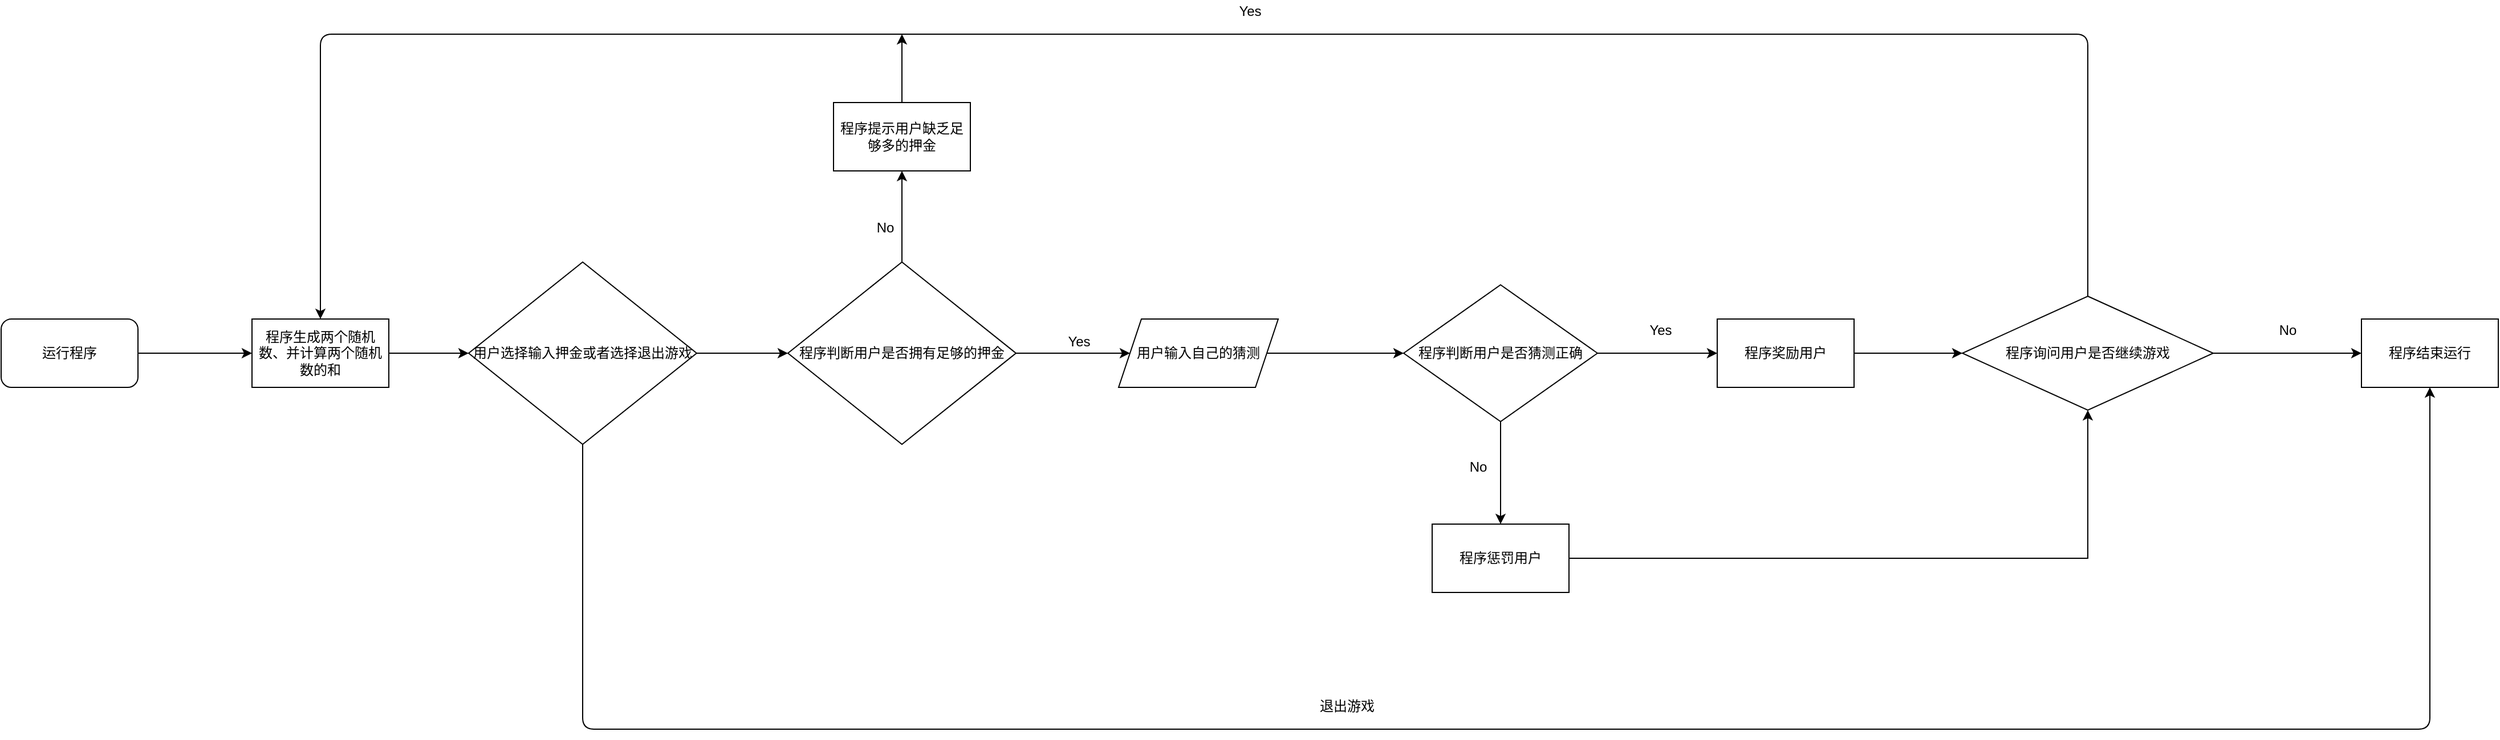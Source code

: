 <mxfile version="15.3.8" type="device"><diagram id="7awbOPwM3QB3dHIbn2Wf" name="第 1 页"><mxGraphModel dx="1577" dy="2039" grid="1" gridSize="10" guides="1" tooltips="1" connect="1" arrows="1" fold="1" page="1" pageScale="1" pageWidth="827" pageHeight="1169" math="0" shadow="0"><root><mxCell id="0"/><mxCell id="1" parent="0"/><mxCell id="lS_EJi2VxyXvjBVc6uv9-5" value="" style="edgeStyle=orthogonalEdgeStyle;rounded=0;orthogonalLoop=1;jettySize=auto;html=1;" parent="1" source="lS_EJi2VxyXvjBVc6uv9-1" target="lS_EJi2VxyXvjBVc6uv9-2" edge="1"><mxGeometry relative="1" as="geometry"/></mxCell><mxCell id="lS_EJi2VxyXvjBVc6uv9-1" value="运行程序" style="rounded=1;whiteSpace=wrap;html=1;" parent="1" vertex="1"><mxGeometry x="30" y="130" width="120" height="60" as="geometry"/></mxCell><mxCell id="-5ZMCxnpvyRumrW_Ovow-6" value="" style="edgeStyle=orthogonalEdgeStyle;rounded=0;orthogonalLoop=1;jettySize=auto;html=1;" edge="1" parent="1" source="lS_EJi2VxyXvjBVc6uv9-2" target="-5ZMCxnpvyRumrW_Ovow-2"><mxGeometry relative="1" as="geometry"/></mxCell><mxCell id="lS_EJi2VxyXvjBVc6uv9-2" value="程序生成两个随机数、并计算两个随机数的和" style="whiteSpace=wrap;html=1;" parent="1" vertex="1"><mxGeometry x="250" y="130" width="120" height="60" as="geometry"/></mxCell><mxCell id="lS_EJi2VxyXvjBVc6uv9-7" value="" style="edgeStyle=orthogonalEdgeStyle;rounded=0;orthogonalLoop=1;jettySize=auto;html=1;" parent="1" source="lS_EJi2VxyXvjBVc6uv9-3" target="lS_EJi2VxyXvjBVc6uv9-4" edge="1"><mxGeometry relative="1" as="geometry"/></mxCell><mxCell id="lS_EJi2VxyXvjBVc6uv9-3" value="用户输入自己的猜测" style="shape=parallelogram;perimeter=parallelogramPerimeter;whiteSpace=wrap;html=1;fixedSize=1;" parent="1" vertex="1"><mxGeometry x="1010" y="130" width="140" height="60" as="geometry"/></mxCell><mxCell id="lS_EJi2VxyXvjBVc6uv9-9" value="" style="edgeStyle=orthogonalEdgeStyle;rounded=0;orthogonalLoop=1;jettySize=auto;html=1;" parent="1" source="lS_EJi2VxyXvjBVc6uv9-4" target="lS_EJi2VxyXvjBVc6uv9-8" edge="1"><mxGeometry relative="1" as="geometry"/></mxCell><mxCell id="lS_EJi2VxyXvjBVc6uv9-12" value="" style="edgeStyle=orthogonalEdgeStyle;rounded=0;orthogonalLoop=1;jettySize=auto;html=1;" parent="1" source="lS_EJi2VxyXvjBVc6uv9-4" target="lS_EJi2VxyXvjBVc6uv9-11" edge="1"><mxGeometry relative="1" as="geometry"/></mxCell><mxCell id="lS_EJi2VxyXvjBVc6uv9-4" value="程序判断用户是否猜测正确" style="rhombus;whiteSpace=wrap;html=1;" parent="1" vertex="1"><mxGeometry x="1260" y="100" width="170" height="120" as="geometry"/></mxCell><mxCell id="lS_EJi2VxyXvjBVc6uv9-16" value="" style="edgeStyle=orthogonalEdgeStyle;rounded=0;orthogonalLoop=1;jettySize=auto;html=1;" parent="1" source="lS_EJi2VxyXvjBVc6uv9-8" target="lS_EJi2VxyXvjBVc6uv9-14" edge="1"><mxGeometry relative="1" as="geometry"/></mxCell><mxCell id="lS_EJi2VxyXvjBVc6uv9-8" value="程序惩罚用户" style="whiteSpace=wrap;html=1;" parent="1" vertex="1"><mxGeometry x="1285" y="310" width="120" height="60" as="geometry"/></mxCell><mxCell id="lS_EJi2VxyXvjBVc6uv9-10" value="No" style="text;html=1;align=center;verticalAlign=middle;resizable=0;points=[];autosize=1;strokeColor=none;fillColor=none;" parent="1" vertex="1"><mxGeometry x="1310" y="250" width="30" height="20" as="geometry"/></mxCell><mxCell id="lS_EJi2VxyXvjBVc6uv9-15" value="" style="edgeStyle=orthogonalEdgeStyle;rounded=0;orthogonalLoop=1;jettySize=auto;html=1;" parent="1" source="lS_EJi2VxyXvjBVc6uv9-11" target="lS_EJi2VxyXvjBVc6uv9-14" edge="1"><mxGeometry relative="1" as="geometry"/></mxCell><mxCell id="lS_EJi2VxyXvjBVc6uv9-11" value="程序奖励用户" style="whiteSpace=wrap;html=1;" parent="1" vertex="1"><mxGeometry x="1535" y="130" width="120" height="60" as="geometry"/></mxCell><mxCell id="lS_EJi2VxyXvjBVc6uv9-13" value="Yes" style="text;html=1;align=center;verticalAlign=middle;resizable=0;points=[];autosize=1;strokeColor=none;fillColor=none;" parent="1" vertex="1"><mxGeometry x="1470" y="130" width="30" height="20" as="geometry"/></mxCell><mxCell id="lS_EJi2VxyXvjBVc6uv9-18" value="" style="edgeStyle=orthogonalEdgeStyle;rounded=0;orthogonalLoop=1;jettySize=auto;html=1;" parent="1" source="lS_EJi2VxyXvjBVc6uv9-14" target="lS_EJi2VxyXvjBVc6uv9-17" edge="1"><mxGeometry relative="1" as="geometry"/></mxCell><mxCell id="lS_EJi2VxyXvjBVc6uv9-14" value="程序询问用户是否继续游戏" style="rhombus;whiteSpace=wrap;html=1;" parent="1" vertex="1"><mxGeometry x="1750" y="110" width="220" height="100" as="geometry"/></mxCell><mxCell id="lS_EJi2VxyXvjBVc6uv9-17" value="程序结束运行" style="whiteSpace=wrap;html=1;" parent="1" vertex="1"><mxGeometry x="2100" y="130" width="120" height="60" as="geometry"/></mxCell><mxCell id="lS_EJi2VxyXvjBVc6uv9-19" value="No" style="text;html=1;align=center;verticalAlign=middle;resizable=0;points=[];autosize=1;strokeColor=none;fillColor=none;" parent="1" vertex="1"><mxGeometry x="2020" y="130" width="30" height="20" as="geometry"/></mxCell><mxCell id="lS_EJi2VxyXvjBVc6uv9-20" value="" style="endArrow=classic;html=1;exitX=0.5;exitY=0;exitDx=0;exitDy=0;entryX=0.5;entryY=0;entryDx=0;entryDy=0;" parent="1" source="lS_EJi2VxyXvjBVc6uv9-14" target="lS_EJi2VxyXvjBVc6uv9-2" edge="1"><mxGeometry width="50" height="50" relative="1" as="geometry"><mxPoint x="1180" y="120" as="sourcePoint"/><mxPoint x="1230" y="70" as="targetPoint"/><Array as="points"><mxPoint x="1860" y="-120"/><mxPoint x="1030" y="-120"/><mxPoint x="310" y="-120"/></Array></mxGeometry></mxCell><mxCell id="lS_EJi2VxyXvjBVc6uv9-21" value="Yes" style="text;html=1;align=center;verticalAlign=middle;resizable=0;points=[];autosize=1;strokeColor=none;fillColor=none;" parent="1" vertex="1"><mxGeometry x="960" y="140" width="30" height="20" as="geometry"/></mxCell><mxCell id="-5ZMCxnpvyRumrW_Ovow-10" value="" style="edgeStyle=orthogonalEdgeStyle;rounded=0;orthogonalLoop=1;jettySize=auto;html=1;" edge="1" parent="1" source="-5ZMCxnpvyRumrW_Ovow-2" target="-5ZMCxnpvyRumrW_Ovow-9"><mxGeometry relative="1" as="geometry"/></mxCell><mxCell id="-5ZMCxnpvyRumrW_Ovow-2" value="用户选择输入押金或者选择退出游戏" style="rhombus;whiteSpace=wrap;html=1;" vertex="1" parent="1"><mxGeometry x="440" y="80" width="200" height="160" as="geometry"/></mxCell><mxCell id="-5ZMCxnpvyRumrW_Ovow-4" value="" style="endArrow=classic;html=1;exitX=0.5;exitY=1;exitDx=0;exitDy=0;entryX=0.5;entryY=1;entryDx=0;entryDy=0;" edge="1" parent="1" source="-5ZMCxnpvyRumrW_Ovow-2" target="lS_EJi2VxyXvjBVc6uv9-17"><mxGeometry width="50" height="50" relative="1" as="geometry"><mxPoint x="950" y="210" as="sourcePoint"/><mxPoint x="1690" y="460" as="targetPoint"/><Array as="points"><mxPoint x="540" y="490"/><mxPoint x="2160" y="490"/></Array></mxGeometry></mxCell><mxCell id="-5ZMCxnpvyRumrW_Ovow-5" value="退出游戏" style="text;html=1;align=center;verticalAlign=middle;resizable=0;points=[];autosize=1;strokeColor=none;fillColor=none;" vertex="1" parent="1"><mxGeometry x="1180" y="460" width="60" height="20" as="geometry"/></mxCell><mxCell id="-5ZMCxnpvyRumrW_Ovow-11" value="" style="edgeStyle=orthogonalEdgeStyle;rounded=0;orthogonalLoop=1;jettySize=auto;html=1;" edge="1" parent="1" source="-5ZMCxnpvyRumrW_Ovow-9"><mxGeometry relative="1" as="geometry"><mxPoint x="820" as="targetPoint"/></mxGeometry></mxCell><mxCell id="-5ZMCxnpvyRumrW_Ovow-12" value="" style="edgeStyle=orthogonalEdgeStyle;rounded=0;orthogonalLoop=1;jettySize=auto;html=1;" edge="1" parent="1" source="-5ZMCxnpvyRumrW_Ovow-9" target="lS_EJi2VxyXvjBVc6uv9-3"><mxGeometry relative="1" as="geometry"/></mxCell><mxCell id="-5ZMCxnpvyRumrW_Ovow-9" value="程序判断用户是否拥有足够的押金" style="rhombus;whiteSpace=wrap;html=1;" vertex="1" parent="1"><mxGeometry x="720" y="80" width="200" height="160" as="geometry"/></mxCell><mxCell id="-5ZMCxnpvyRumrW_Ovow-13" value="No" style="text;html=1;align=center;verticalAlign=middle;resizable=0;points=[];autosize=1;strokeColor=none;fillColor=none;" vertex="1" parent="1"><mxGeometry x="790" y="40" width="30" height="20" as="geometry"/></mxCell><mxCell id="-5ZMCxnpvyRumrW_Ovow-14" value="程序提示用户缺乏足够多的押金" style="whiteSpace=wrap;html=1;" vertex="1" parent="1"><mxGeometry x="760" y="-60" width="120" height="60" as="geometry"/></mxCell><mxCell id="-5ZMCxnpvyRumrW_Ovow-16" value="" style="endArrow=classic;html=1;exitX=0.5;exitY=0;exitDx=0;exitDy=0;" edge="1" parent="1" source="-5ZMCxnpvyRumrW_Ovow-14"><mxGeometry width="50" height="50" relative="1" as="geometry"><mxPoint x="930" y="50" as="sourcePoint"/><mxPoint x="820" y="-120" as="targetPoint"/></mxGeometry></mxCell><mxCell id="-5ZMCxnpvyRumrW_Ovow-17" value="Yes" style="text;html=1;align=center;verticalAlign=middle;resizable=0;points=[];autosize=1;strokeColor=none;fillColor=none;" vertex="1" parent="1"><mxGeometry x="1110" y="-150" width="30" height="20" as="geometry"/></mxCell></root></mxGraphModel></diagram></mxfile>